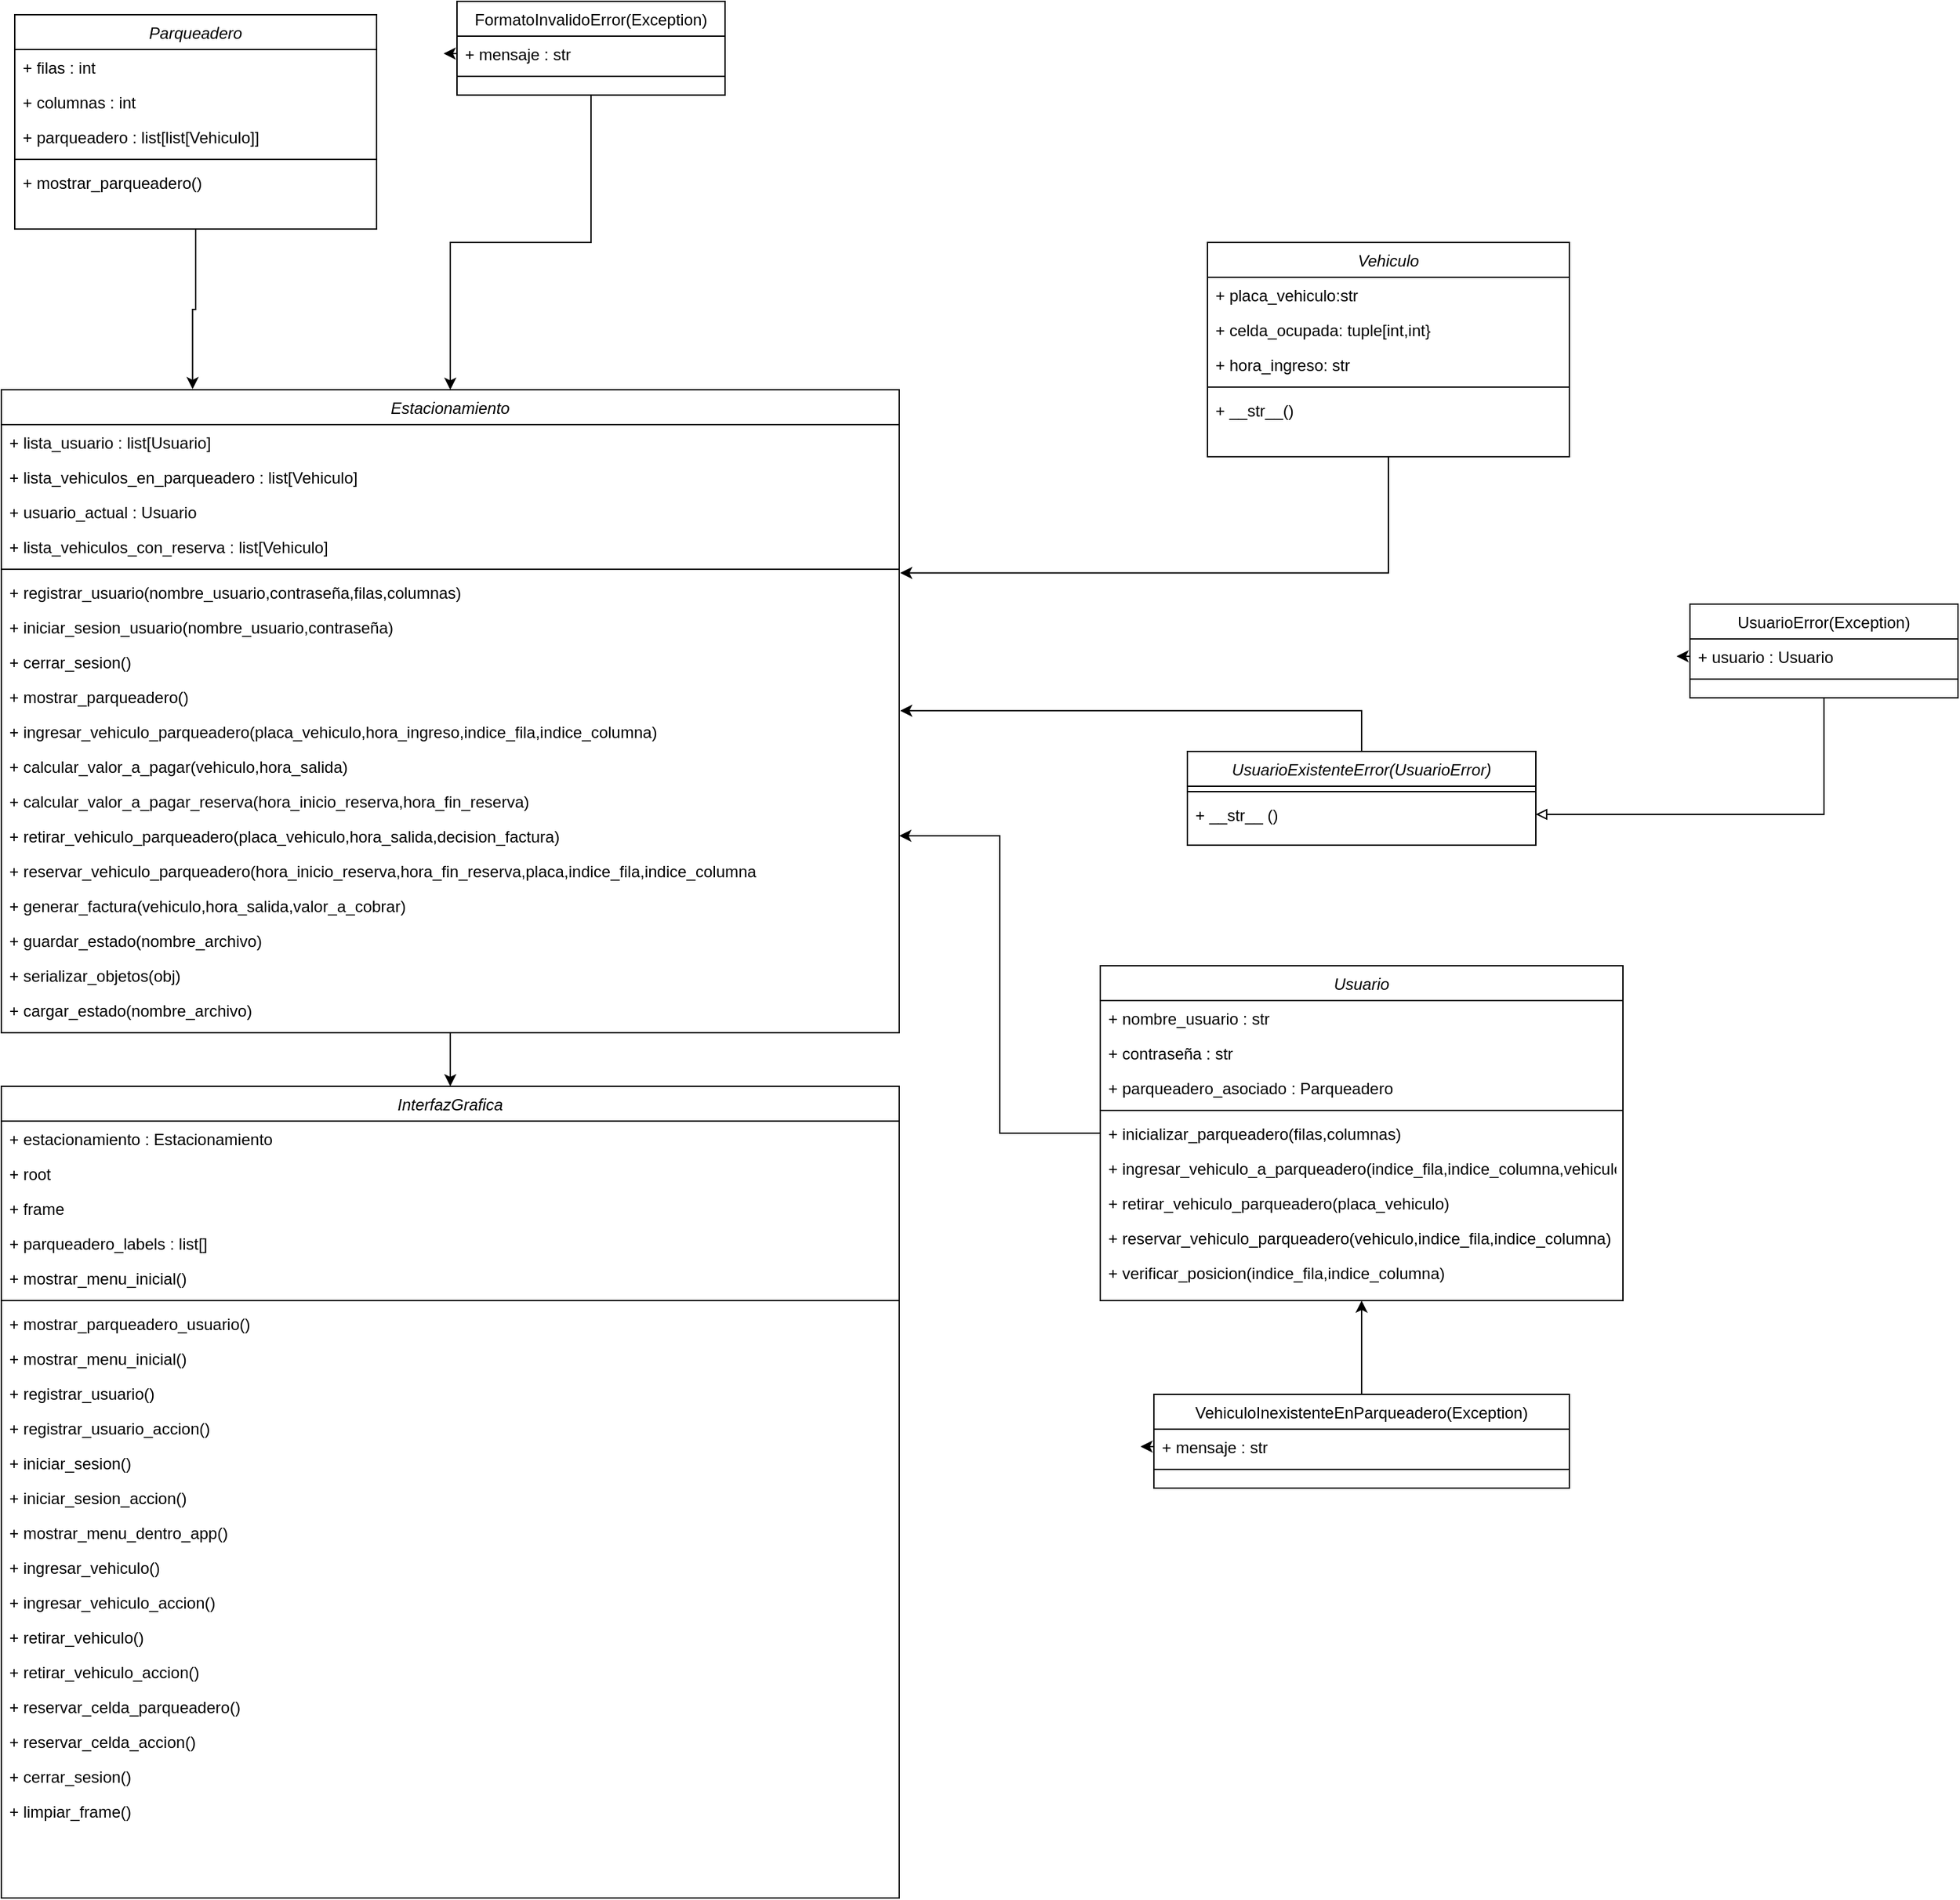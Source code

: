 <mxfile version="21.8.2" type="device">
  <diagram id="C5RBs43oDa-KdzZeNtuy" name="Page-1">
    <mxGraphModel dx="1366" dy="1942" grid="1" gridSize="10" guides="1" tooltips="1" connect="1" arrows="1" fold="1" page="1" pageScale="1" pageWidth="827" pageHeight="1169" math="0" shadow="0">
      <root>
        <mxCell id="WIyWlLk6GJQsqaUBKTNV-0" />
        <mxCell id="WIyWlLk6GJQsqaUBKTNV-1" parent="WIyWlLk6GJQsqaUBKTNV-0" />
        <mxCell id="wKArxqeJ5DqCfV5X6drG-113" style="edgeStyle=orthogonalEdgeStyle;rounded=0;orthogonalLoop=1;jettySize=auto;html=1;entryX=0.5;entryY=0;entryDx=0;entryDy=0;" edge="1" parent="WIyWlLk6GJQsqaUBKTNV-1" source="zkfFHV4jXpPFQw0GAbJ--0" target="wKArxqeJ5DqCfV5X6drG-90">
          <mxGeometry relative="1" as="geometry" />
        </mxCell>
        <mxCell id="zkfFHV4jXpPFQw0GAbJ--0" value="Estacionamiento" style="swimlane;fontStyle=2;align=center;verticalAlign=top;childLayout=stackLayout;horizontal=1;startSize=26;horizontalStack=0;resizeParent=1;resizeLast=0;collapsible=1;marginBottom=0;rounded=0;shadow=0;strokeWidth=1;" parent="WIyWlLk6GJQsqaUBKTNV-1" vertex="1">
          <mxGeometry x="30" y="-80" width="670" height="480" as="geometry">
            <mxRectangle x="230" y="140" width="160" height="26" as="alternateBounds" />
          </mxGeometry>
        </mxCell>
        <mxCell id="zkfFHV4jXpPFQw0GAbJ--1" value="+ lista_usuario : list[Usuario]" style="text;align=left;verticalAlign=top;spacingLeft=4;spacingRight=4;overflow=hidden;rotatable=0;points=[[0,0.5],[1,0.5]];portConstraint=eastwest;" parent="zkfFHV4jXpPFQw0GAbJ--0" vertex="1">
          <mxGeometry y="26" width="670" height="26" as="geometry" />
        </mxCell>
        <mxCell id="zkfFHV4jXpPFQw0GAbJ--2" value="+ lista_vehiculos_en_parqueadero : list[Vehiculo]" style="text;align=left;verticalAlign=top;spacingLeft=4;spacingRight=4;overflow=hidden;rotatable=0;points=[[0,0.5],[1,0.5]];portConstraint=eastwest;rounded=0;shadow=0;html=0;" parent="zkfFHV4jXpPFQw0GAbJ--0" vertex="1">
          <mxGeometry y="52" width="670" height="26" as="geometry" />
        </mxCell>
        <mxCell id="zkfFHV4jXpPFQw0GAbJ--3" value="+ usuario_actual : Usuario" style="text;align=left;verticalAlign=top;spacingLeft=4;spacingRight=4;overflow=hidden;rotatable=0;points=[[0,0.5],[1,0.5]];portConstraint=eastwest;rounded=0;shadow=0;html=0;" parent="zkfFHV4jXpPFQw0GAbJ--0" vertex="1">
          <mxGeometry y="78" width="670" height="26" as="geometry" />
        </mxCell>
        <mxCell id="wKArxqeJ5DqCfV5X6drG-0" value="+ lista_vehiculos_con_reserva : list[Vehiculo]" style="text;align=left;verticalAlign=top;spacingLeft=4;spacingRight=4;overflow=hidden;rotatable=0;points=[[0,0.5],[1,0.5]];portConstraint=eastwest;rounded=0;shadow=0;html=0;" vertex="1" parent="zkfFHV4jXpPFQw0GAbJ--0">
          <mxGeometry y="104" width="670" height="26" as="geometry" />
        </mxCell>
        <mxCell id="zkfFHV4jXpPFQw0GAbJ--4" value="" style="line;html=1;strokeWidth=1;align=left;verticalAlign=middle;spacingTop=-1;spacingLeft=3;spacingRight=3;rotatable=0;labelPosition=right;points=[];portConstraint=eastwest;" parent="zkfFHV4jXpPFQw0GAbJ--0" vertex="1">
          <mxGeometry y="130" width="670" height="8" as="geometry" />
        </mxCell>
        <mxCell id="zkfFHV4jXpPFQw0GAbJ--5" value="+ registrar_usuario(nombre_usuario,contraseña,filas,columnas)" style="text;align=left;verticalAlign=top;spacingLeft=4;spacingRight=4;overflow=hidden;rotatable=0;points=[[0,0.5],[1,0.5]];portConstraint=eastwest;" parent="zkfFHV4jXpPFQw0GAbJ--0" vertex="1">
          <mxGeometry y="138" width="670" height="26" as="geometry" />
        </mxCell>
        <mxCell id="wKArxqeJ5DqCfV5X6drG-2" value="+ iniciar_sesion_usuario(nombre_usuario,contraseña)&#xa;" style="text;align=left;verticalAlign=top;spacingLeft=4;spacingRight=4;overflow=hidden;rotatable=0;points=[[0,0.5],[1,0.5]];portConstraint=eastwest;" vertex="1" parent="zkfFHV4jXpPFQw0GAbJ--0">
          <mxGeometry y="164" width="670" height="26" as="geometry" />
        </mxCell>
        <mxCell id="wKArxqeJ5DqCfV5X6drG-3" value="+ cerrar_sesion()" style="text;align=left;verticalAlign=top;spacingLeft=4;spacingRight=4;overflow=hidden;rotatable=0;points=[[0,0.5],[1,0.5]];portConstraint=eastwest;" vertex="1" parent="zkfFHV4jXpPFQw0GAbJ--0">
          <mxGeometry y="190" width="670" height="26" as="geometry" />
        </mxCell>
        <mxCell id="wKArxqeJ5DqCfV5X6drG-4" value="+ mostrar_parqueadero()" style="text;align=left;verticalAlign=top;spacingLeft=4;spacingRight=4;overflow=hidden;rotatable=0;points=[[0,0.5],[1,0.5]];portConstraint=eastwest;" vertex="1" parent="zkfFHV4jXpPFQw0GAbJ--0">
          <mxGeometry y="216" width="670" height="26" as="geometry" />
        </mxCell>
        <mxCell id="wKArxqeJ5DqCfV5X6drG-15" value="+ ingresar_vehiculo_parqueadero(placa_vehiculo,hora_ingreso,indice_fila,indice_columna)" style="text;align=left;verticalAlign=top;spacingLeft=4;spacingRight=4;overflow=hidden;rotatable=0;points=[[0,0.5],[1,0.5]];portConstraint=eastwest;" vertex="1" parent="zkfFHV4jXpPFQw0GAbJ--0">
          <mxGeometry y="242" width="670" height="26" as="geometry" />
        </mxCell>
        <mxCell id="wKArxqeJ5DqCfV5X6drG-16" value="+ calcular_valor_a_pagar(vehiculo,hora_salida)" style="text;align=left;verticalAlign=top;spacingLeft=4;spacingRight=4;overflow=hidden;rotatable=0;points=[[0,0.5],[1,0.5]];portConstraint=eastwest;" vertex="1" parent="zkfFHV4jXpPFQw0GAbJ--0">
          <mxGeometry y="268" width="670" height="26" as="geometry" />
        </mxCell>
        <mxCell id="wKArxqeJ5DqCfV5X6drG-17" value="+ calcular_valor_a_pagar_reserva(hora_inicio_reserva,hora_fin_reserva)" style="text;align=left;verticalAlign=top;spacingLeft=4;spacingRight=4;overflow=hidden;rotatable=0;points=[[0,0.5],[1,0.5]];portConstraint=eastwest;" vertex="1" parent="zkfFHV4jXpPFQw0GAbJ--0">
          <mxGeometry y="294" width="670" height="26" as="geometry" />
        </mxCell>
        <mxCell id="wKArxqeJ5DqCfV5X6drG-18" value="+ retirar_vehiculo_parqueadero(placa_vehiculo,hora_salida,decision_factura)" style="text;align=left;verticalAlign=top;spacingLeft=4;spacingRight=4;overflow=hidden;rotatable=0;points=[[0,0.5],[1,0.5]];portConstraint=eastwest;" vertex="1" parent="zkfFHV4jXpPFQw0GAbJ--0">
          <mxGeometry y="320" width="670" height="26" as="geometry" />
        </mxCell>
        <mxCell id="wKArxqeJ5DqCfV5X6drG-19" value="+ reservar_vehiculo_parqueadero(hora_inicio_reserva,hora_fin_reserva,placa,indice_fila,indice_columna" style="text;align=left;verticalAlign=top;spacingLeft=4;spacingRight=4;overflow=hidden;rotatable=0;points=[[0,0.5],[1,0.5]];portConstraint=eastwest;" vertex="1" parent="zkfFHV4jXpPFQw0GAbJ--0">
          <mxGeometry y="346" width="670" height="26" as="geometry" />
        </mxCell>
        <mxCell id="wKArxqeJ5DqCfV5X6drG-21" value="+ generar_factura(vehiculo,hora_salida,valor_a_cobrar)" style="text;align=left;verticalAlign=top;spacingLeft=4;spacingRight=4;overflow=hidden;rotatable=0;points=[[0,0.5],[1,0.5]];portConstraint=eastwest;" vertex="1" parent="zkfFHV4jXpPFQw0GAbJ--0">
          <mxGeometry y="372" width="670" height="26" as="geometry" />
        </mxCell>
        <mxCell id="wKArxqeJ5DqCfV5X6drG-22" value="+ guardar_estado(nombre_archivo)" style="text;align=left;verticalAlign=top;spacingLeft=4;spacingRight=4;overflow=hidden;rotatable=0;points=[[0,0.5],[1,0.5]];portConstraint=eastwest;" vertex="1" parent="zkfFHV4jXpPFQw0GAbJ--0">
          <mxGeometry y="398" width="670" height="26" as="geometry" />
        </mxCell>
        <mxCell id="wKArxqeJ5DqCfV5X6drG-24" value="+ serializar_objetos(obj)" style="text;align=left;verticalAlign=top;spacingLeft=4;spacingRight=4;overflow=hidden;rotatable=0;points=[[0,0.5],[1,0.5]];portConstraint=eastwest;" vertex="1" parent="zkfFHV4jXpPFQw0GAbJ--0">
          <mxGeometry y="424" width="670" height="26" as="geometry" />
        </mxCell>
        <mxCell id="wKArxqeJ5DqCfV5X6drG-25" value="+ cargar_estado(nombre_archivo)" style="text;align=left;verticalAlign=top;spacingLeft=4;spacingRight=4;overflow=hidden;rotatable=0;points=[[0,0.5],[1,0.5]];portConstraint=eastwest;" vertex="1" parent="zkfFHV4jXpPFQw0GAbJ--0">
          <mxGeometry y="450" width="670" height="26" as="geometry" />
        </mxCell>
        <mxCell id="wKArxqeJ5DqCfV5X6drG-114" style="edgeStyle=orthogonalEdgeStyle;rounded=0;orthogonalLoop=1;jettySize=auto;html=1;entryX=0.5;entryY=0;entryDx=0;entryDy=0;" edge="1" parent="WIyWlLk6GJQsqaUBKTNV-1" source="zkfFHV4jXpPFQw0GAbJ--13" target="zkfFHV4jXpPFQw0GAbJ--0">
          <mxGeometry relative="1" as="geometry" />
        </mxCell>
        <mxCell id="zkfFHV4jXpPFQw0GAbJ--13" value="FormatoInvalidoError(Exception)" style="swimlane;fontStyle=0;align=center;verticalAlign=top;childLayout=stackLayout;horizontal=1;startSize=26;horizontalStack=0;resizeParent=1;resizeLast=0;collapsible=1;marginBottom=0;rounded=0;shadow=0;strokeWidth=1;" parent="WIyWlLk6GJQsqaUBKTNV-1" vertex="1">
          <mxGeometry x="370" y="-370" width="200" height="70" as="geometry">
            <mxRectangle x="340" y="380" width="170" height="26" as="alternateBounds" />
          </mxGeometry>
        </mxCell>
        <mxCell id="wKArxqeJ5DqCfV5X6drG-27" style="edgeStyle=orthogonalEdgeStyle;rounded=0;orthogonalLoop=1;jettySize=auto;html=1;exitX=0;exitY=0.5;exitDx=0;exitDy=0;" edge="1" parent="zkfFHV4jXpPFQw0GAbJ--13" source="zkfFHV4jXpPFQw0GAbJ--14">
          <mxGeometry relative="1" as="geometry">
            <mxPoint x="-10" y="39" as="targetPoint" />
          </mxGeometry>
        </mxCell>
        <mxCell id="zkfFHV4jXpPFQw0GAbJ--14" value="+ mensaje : str" style="text;align=left;verticalAlign=top;spacingLeft=4;spacingRight=4;overflow=hidden;rotatable=0;points=[[0,0.5],[1,0.5]];portConstraint=eastwest;" parent="zkfFHV4jXpPFQw0GAbJ--13" vertex="1">
          <mxGeometry y="26" width="200" height="26" as="geometry" />
        </mxCell>
        <mxCell id="zkfFHV4jXpPFQw0GAbJ--15" value="" style="line;html=1;strokeWidth=1;align=left;verticalAlign=middle;spacingTop=-1;spacingLeft=3;spacingRight=3;rotatable=0;labelPosition=right;points=[];portConstraint=eastwest;" parent="zkfFHV4jXpPFQw0GAbJ--13" vertex="1">
          <mxGeometry y="52" width="200" height="8" as="geometry" />
        </mxCell>
        <mxCell id="wKArxqeJ5DqCfV5X6drG-28" value="Parqueadero" style="swimlane;fontStyle=2;align=center;verticalAlign=top;childLayout=stackLayout;horizontal=1;startSize=26;horizontalStack=0;resizeParent=1;resizeLast=0;collapsible=1;marginBottom=0;rounded=0;shadow=0;strokeWidth=1;" vertex="1" parent="WIyWlLk6GJQsqaUBKTNV-1">
          <mxGeometry x="40" y="-360" width="270" height="160" as="geometry">
            <mxRectangle x="230" y="140" width="160" height="26" as="alternateBounds" />
          </mxGeometry>
        </mxCell>
        <mxCell id="wKArxqeJ5DqCfV5X6drG-29" value="+ filas : int" style="text;align=left;verticalAlign=top;spacingLeft=4;spacingRight=4;overflow=hidden;rotatable=0;points=[[0,0.5],[1,0.5]];portConstraint=eastwest;" vertex="1" parent="wKArxqeJ5DqCfV5X6drG-28">
          <mxGeometry y="26" width="270" height="26" as="geometry" />
        </mxCell>
        <mxCell id="wKArxqeJ5DqCfV5X6drG-30" value="+ columnas : int" style="text;align=left;verticalAlign=top;spacingLeft=4;spacingRight=4;overflow=hidden;rotatable=0;points=[[0,0.5],[1,0.5]];portConstraint=eastwest;rounded=0;shadow=0;html=0;" vertex="1" parent="wKArxqeJ5DqCfV5X6drG-28">
          <mxGeometry y="52" width="270" height="26" as="geometry" />
        </mxCell>
        <mxCell id="wKArxqeJ5DqCfV5X6drG-31" value="+ parqueadero : list[list[Vehiculo]]" style="text;align=left;verticalAlign=top;spacingLeft=4;spacingRight=4;overflow=hidden;rotatable=0;points=[[0,0.5],[1,0.5]];portConstraint=eastwest;rounded=0;shadow=0;html=0;" vertex="1" parent="wKArxqeJ5DqCfV5X6drG-28">
          <mxGeometry y="78" width="270" height="26" as="geometry" />
        </mxCell>
        <mxCell id="wKArxqeJ5DqCfV5X6drG-33" value="" style="line;html=1;strokeWidth=1;align=left;verticalAlign=middle;spacingTop=-1;spacingLeft=3;spacingRight=3;rotatable=0;labelPosition=right;points=[];portConstraint=eastwest;" vertex="1" parent="wKArxqeJ5DqCfV5X6drG-28">
          <mxGeometry y="104" width="270" height="8" as="geometry" />
        </mxCell>
        <mxCell id="wKArxqeJ5DqCfV5X6drG-34" value="+ mostrar_parqueadero()" style="text;align=left;verticalAlign=top;spacingLeft=4;spacingRight=4;overflow=hidden;rotatable=0;points=[[0,0.5],[1,0.5]];portConstraint=eastwest;" vertex="1" parent="wKArxqeJ5DqCfV5X6drG-28">
          <mxGeometry y="112" width="270" height="26" as="geometry" />
        </mxCell>
        <mxCell id="wKArxqeJ5DqCfV5X6drG-122" style="edgeStyle=orthogonalEdgeStyle;rounded=0;orthogonalLoop=1;jettySize=auto;html=1;entryX=1;entryY=0.5;entryDx=0;entryDy=0;endArrow=block;endFill=0;" edge="1" parent="WIyWlLk6GJQsqaUBKTNV-1" source="wKArxqeJ5DqCfV5X6drG-47" target="wKArxqeJ5DqCfV5X6drG-60">
          <mxGeometry relative="1" as="geometry" />
        </mxCell>
        <mxCell id="wKArxqeJ5DqCfV5X6drG-47" value="UsuarioError(Exception)" style="swimlane;fontStyle=0;align=center;verticalAlign=top;childLayout=stackLayout;horizontal=1;startSize=26;horizontalStack=0;resizeParent=1;resizeLast=0;collapsible=1;marginBottom=0;rounded=0;shadow=0;strokeWidth=1;" vertex="1" parent="WIyWlLk6GJQsqaUBKTNV-1">
          <mxGeometry x="1290" y="80" width="200" height="70" as="geometry">
            <mxRectangle x="340" y="380" width="170" height="26" as="alternateBounds" />
          </mxGeometry>
        </mxCell>
        <mxCell id="wKArxqeJ5DqCfV5X6drG-48" style="edgeStyle=orthogonalEdgeStyle;rounded=0;orthogonalLoop=1;jettySize=auto;html=1;exitX=0;exitY=0.5;exitDx=0;exitDy=0;" edge="1" parent="wKArxqeJ5DqCfV5X6drG-47" source="wKArxqeJ5DqCfV5X6drG-49">
          <mxGeometry relative="1" as="geometry">
            <mxPoint x="-10" y="39" as="targetPoint" />
          </mxGeometry>
        </mxCell>
        <mxCell id="wKArxqeJ5DqCfV5X6drG-49" value="+ usuario : Usuario" style="text;align=left;verticalAlign=top;spacingLeft=4;spacingRight=4;overflow=hidden;rotatable=0;points=[[0,0.5],[1,0.5]];portConstraint=eastwest;" vertex="1" parent="wKArxqeJ5DqCfV5X6drG-47">
          <mxGeometry y="26" width="200" height="26" as="geometry" />
        </mxCell>
        <mxCell id="wKArxqeJ5DqCfV5X6drG-50" value="" style="line;html=1;strokeWidth=1;align=left;verticalAlign=middle;spacingTop=-1;spacingLeft=3;spacingRight=3;rotatable=0;labelPosition=right;points=[];portConstraint=eastwest;" vertex="1" parent="wKArxqeJ5DqCfV5X6drG-47">
          <mxGeometry y="52" width="200" height="8" as="geometry" />
        </mxCell>
        <mxCell id="wKArxqeJ5DqCfV5X6drG-55" value="UsuarioExistenteError(UsuarioError)" style="swimlane;fontStyle=2;align=center;verticalAlign=top;childLayout=stackLayout;horizontal=1;startSize=26;horizontalStack=0;resizeParent=1;resizeLast=0;collapsible=1;marginBottom=0;rounded=0;shadow=0;strokeWidth=1;" vertex="1" parent="WIyWlLk6GJQsqaUBKTNV-1">
          <mxGeometry x="915" y="190" width="260" height="70" as="geometry">
            <mxRectangle x="230" y="140" width="160" height="26" as="alternateBounds" />
          </mxGeometry>
        </mxCell>
        <mxCell id="wKArxqeJ5DqCfV5X6drG-59" value="" style="line;html=1;strokeWidth=1;align=left;verticalAlign=middle;spacingTop=-1;spacingLeft=3;spacingRight=3;rotatable=0;labelPosition=right;points=[];portConstraint=eastwest;" vertex="1" parent="wKArxqeJ5DqCfV5X6drG-55">
          <mxGeometry y="26" width="260" height="8" as="geometry" />
        </mxCell>
        <mxCell id="wKArxqeJ5DqCfV5X6drG-60" value="+ __str__ ()" style="text;align=left;verticalAlign=top;spacingLeft=4;spacingRight=4;overflow=hidden;rotatable=0;points=[[0,0.5],[1,0.5]];portConstraint=eastwest;" vertex="1" parent="wKArxqeJ5DqCfV5X6drG-55">
          <mxGeometry y="34" width="260" height="26" as="geometry" />
        </mxCell>
        <mxCell id="wKArxqeJ5DqCfV5X6drG-61" value="Usuario" style="swimlane;fontStyle=2;align=center;verticalAlign=top;childLayout=stackLayout;horizontal=1;startSize=26;horizontalStack=0;resizeParent=1;resizeLast=0;collapsible=1;marginBottom=0;rounded=0;shadow=0;strokeWidth=1;" vertex="1" parent="WIyWlLk6GJQsqaUBKTNV-1">
          <mxGeometry x="850" y="350" width="390" height="250" as="geometry">
            <mxRectangle x="230" y="140" width="160" height="26" as="alternateBounds" />
          </mxGeometry>
        </mxCell>
        <mxCell id="wKArxqeJ5DqCfV5X6drG-62" value="+ nombre_usuario : str" style="text;align=left;verticalAlign=top;spacingLeft=4;spacingRight=4;overflow=hidden;rotatable=0;points=[[0,0.5],[1,0.5]];portConstraint=eastwest;" vertex="1" parent="wKArxqeJ5DqCfV5X6drG-61">
          <mxGeometry y="26" width="390" height="26" as="geometry" />
        </mxCell>
        <mxCell id="wKArxqeJ5DqCfV5X6drG-63" value="+ contraseña : str" style="text;align=left;verticalAlign=top;spacingLeft=4;spacingRight=4;overflow=hidden;rotatable=0;points=[[0,0.5],[1,0.5]];portConstraint=eastwest;rounded=0;shadow=0;html=0;" vertex="1" parent="wKArxqeJ5DqCfV5X6drG-61">
          <mxGeometry y="52" width="390" height="26" as="geometry" />
        </mxCell>
        <mxCell id="wKArxqeJ5DqCfV5X6drG-64" value="+ parqueadero_asociado : Parqueadero" style="text;align=left;verticalAlign=top;spacingLeft=4;spacingRight=4;overflow=hidden;rotatable=0;points=[[0,0.5],[1,0.5]];portConstraint=eastwest;rounded=0;shadow=0;html=0;" vertex="1" parent="wKArxqeJ5DqCfV5X6drG-61">
          <mxGeometry y="78" width="390" height="26" as="geometry" />
        </mxCell>
        <mxCell id="wKArxqeJ5DqCfV5X6drG-66" value="" style="line;html=1;strokeWidth=1;align=left;verticalAlign=middle;spacingTop=-1;spacingLeft=3;spacingRight=3;rotatable=0;labelPosition=right;points=[];portConstraint=eastwest;" vertex="1" parent="wKArxqeJ5DqCfV5X6drG-61">
          <mxGeometry y="104" width="390" height="8" as="geometry" />
        </mxCell>
        <mxCell id="wKArxqeJ5DqCfV5X6drG-67" value="+ inicializar_parqueadero(filas,columnas)" style="text;align=left;verticalAlign=top;spacingLeft=4;spacingRight=4;overflow=hidden;rotatable=0;points=[[0,0.5],[1,0.5]];portConstraint=eastwest;" vertex="1" parent="wKArxqeJ5DqCfV5X6drG-61">
          <mxGeometry y="112" width="390" height="26" as="geometry" />
        </mxCell>
        <mxCell id="wKArxqeJ5DqCfV5X6drG-68" value="+ ingresar_vehiculo_a_parqueadero(indice_fila,indice_columna,vehiculo)" style="text;align=left;verticalAlign=top;spacingLeft=4;spacingRight=4;overflow=hidden;rotatable=0;points=[[0,0.5],[1,0.5]];portConstraint=eastwest;" vertex="1" parent="wKArxqeJ5DqCfV5X6drG-61">
          <mxGeometry y="138" width="390" height="26" as="geometry" />
        </mxCell>
        <mxCell id="wKArxqeJ5DqCfV5X6drG-69" value="+ retirar_vehiculo_parqueadero(placa_vehiculo)" style="text;align=left;verticalAlign=top;spacingLeft=4;spacingRight=4;overflow=hidden;rotatable=0;points=[[0,0.5],[1,0.5]];portConstraint=eastwest;" vertex="1" parent="wKArxqeJ5DqCfV5X6drG-61">
          <mxGeometry y="164" width="390" height="26" as="geometry" />
        </mxCell>
        <mxCell id="wKArxqeJ5DqCfV5X6drG-70" value="+ reservar_vehiculo_parqueadero(vehiculo,indice_fila,indice_columna)" style="text;align=left;verticalAlign=top;spacingLeft=4;spacingRight=4;overflow=hidden;rotatable=0;points=[[0,0.5],[1,0.5]];portConstraint=eastwest;" vertex="1" parent="wKArxqeJ5DqCfV5X6drG-61">
          <mxGeometry y="190" width="390" height="26" as="geometry" />
        </mxCell>
        <mxCell id="wKArxqeJ5DqCfV5X6drG-71" value="+ verificar_posicion(indice_fila,indice_columna)" style="text;align=left;verticalAlign=top;spacingLeft=4;spacingRight=4;overflow=hidden;rotatable=0;points=[[0,0.5],[1,0.5]];portConstraint=eastwest;" vertex="1" parent="wKArxqeJ5DqCfV5X6drG-61">
          <mxGeometry y="216" width="390" height="26" as="geometry" />
        </mxCell>
        <mxCell id="wKArxqeJ5DqCfV5X6drG-84" value="Vehiculo" style="swimlane;fontStyle=2;align=center;verticalAlign=top;childLayout=stackLayout;horizontal=1;startSize=26;horizontalStack=0;resizeParent=1;resizeLast=0;collapsible=1;marginBottom=0;rounded=0;shadow=0;strokeWidth=1;" vertex="1" parent="WIyWlLk6GJQsqaUBKTNV-1">
          <mxGeometry x="930" y="-190" width="270" height="160" as="geometry">
            <mxRectangle x="230" y="140" width="160" height="26" as="alternateBounds" />
          </mxGeometry>
        </mxCell>
        <mxCell id="wKArxqeJ5DqCfV5X6drG-85" value="+ placa_vehiculo:str" style="text;align=left;verticalAlign=top;spacingLeft=4;spacingRight=4;overflow=hidden;rotatable=0;points=[[0,0.5],[1,0.5]];portConstraint=eastwest;" vertex="1" parent="wKArxqeJ5DqCfV5X6drG-84">
          <mxGeometry y="26" width="270" height="26" as="geometry" />
        </mxCell>
        <mxCell id="wKArxqeJ5DqCfV5X6drG-86" value="+ celda_ocupada: tuple[int,int}" style="text;align=left;verticalAlign=top;spacingLeft=4;spacingRight=4;overflow=hidden;rotatable=0;points=[[0,0.5],[1,0.5]];portConstraint=eastwest;rounded=0;shadow=0;html=0;" vertex="1" parent="wKArxqeJ5DqCfV5X6drG-84">
          <mxGeometry y="52" width="270" height="26" as="geometry" />
        </mxCell>
        <mxCell id="wKArxqeJ5DqCfV5X6drG-87" value="+ hora_ingreso: str" style="text;align=left;verticalAlign=top;spacingLeft=4;spacingRight=4;overflow=hidden;rotatable=0;points=[[0,0.5],[1,0.5]];portConstraint=eastwest;rounded=0;shadow=0;html=0;" vertex="1" parent="wKArxqeJ5DqCfV5X6drG-84">
          <mxGeometry y="78" width="270" height="26" as="geometry" />
        </mxCell>
        <mxCell id="wKArxqeJ5DqCfV5X6drG-88" value="" style="line;html=1;strokeWidth=1;align=left;verticalAlign=middle;spacingTop=-1;spacingLeft=3;spacingRight=3;rotatable=0;labelPosition=right;points=[];portConstraint=eastwest;" vertex="1" parent="wKArxqeJ5DqCfV5X6drG-84">
          <mxGeometry y="104" width="270" height="8" as="geometry" />
        </mxCell>
        <mxCell id="wKArxqeJ5DqCfV5X6drG-89" value="+ __str__()" style="text;align=left;verticalAlign=top;spacingLeft=4;spacingRight=4;overflow=hidden;rotatable=0;points=[[0,0.5],[1,0.5]];portConstraint=eastwest;" vertex="1" parent="wKArxqeJ5DqCfV5X6drG-84">
          <mxGeometry y="112" width="270" height="26" as="geometry" />
        </mxCell>
        <mxCell id="wKArxqeJ5DqCfV5X6drG-90" value="InterfazGrafica" style="swimlane;fontStyle=2;align=center;verticalAlign=top;childLayout=stackLayout;horizontal=1;startSize=26;horizontalStack=0;resizeParent=1;resizeLast=0;collapsible=1;marginBottom=0;rounded=0;shadow=0;strokeWidth=1;" vertex="1" parent="WIyWlLk6GJQsqaUBKTNV-1">
          <mxGeometry x="30" y="440" width="670" height="606" as="geometry">
            <mxRectangle x="230" y="140" width="160" height="26" as="alternateBounds" />
          </mxGeometry>
        </mxCell>
        <mxCell id="wKArxqeJ5DqCfV5X6drG-91" value="+ estacionamiento : Estacionamiento" style="text;align=left;verticalAlign=top;spacingLeft=4;spacingRight=4;overflow=hidden;rotatable=0;points=[[0,0.5],[1,0.5]];portConstraint=eastwest;" vertex="1" parent="wKArxqeJ5DqCfV5X6drG-90">
          <mxGeometry y="26" width="670" height="26" as="geometry" />
        </mxCell>
        <mxCell id="wKArxqeJ5DqCfV5X6drG-92" value="+ root" style="text;align=left;verticalAlign=top;spacingLeft=4;spacingRight=4;overflow=hidden;rotatable=0;points=[[0,0.5],[1,0.5]];portConstraint=eastwest;rounded=0;shadow=0;html=0;" vertex="1" parent="wKArxqeJ5DqCfV5X6drG-90">
          <mxGeometry y="52" width="670" height="26" as="geometry" />
        </mxCell>
        <mxCell id="wKArxqeJ5DqCfV5X6drG-93" value="+ frame" style="text;align=left;verticalAlign=top;spacingLeft=4;spacingRight=4;overflow=hidden;rotatable=0;points=[[0,0.5],[1,0.5]];portConstraint=eastwest;rounded=0;shadow=0;html=0;" vertex="1" parent="wKArxqeJ5DqCfV5X6drG-90">
          <mxGeometry y="78" width="670" height="26" as="geometry" />
        </mxCell>
        <mxCell id="wKArxqeJ5DqCfV5X6drG-94" value="+ parqueadero_labels : list[]" style="text;align=left;verticalAlign=top;spacingLeft=4;spacingRight=4;overflow=hidden;rotatable=0;points=[[0,0.5],[1,0.5]];portConstraint=eastwest;rounded=0;shadow=0;html=0;" vertex="1" parent="wKArxqeJ5DqCfV5X6drG-90">
          <mxGeometry y="104" width="670" height="26" as="geometry" />
        </mxCell>
        <mxCell id="wKArxqeJ5DqCfV5X6drG-109" value="+ mostrar_menu_inicial()" style="text;align=left;verticalAlign=top;spacingLeft=4;spacingRight=4;overflow=hidden;rotatable=0;points=[[0,0.5],[1,0.5]];portConstraint=eastwest;rounded=0;shadow=0;html=0;" vertex="1" parent="wKArxqeJ5DqCfV5X6drG-90">
          <mxGeometry y="130" width="670" height="26" as="geometry" />
        </mxCell>
        <mxCell id="wKArxqeJ5DqCfV5X6drG-95" value="" style="line;html=1;strokeWidth=1;align=left;verticalAlign=middle;spacingTop=-1;spacingLeft=3;spacingRight=3;rotatable=0;labelPosition=right;points=[];portConstraint=eastwest;" vertex="1" parent="wKArxqeJ5DqCfV5X6drG-90">
          <mxGeometry y="156" width="670" height="8" as="geometry" />
        </mxCell>
        <mxCell id="wKArxqeJ5DqCfV5X6drG-96" value="+ mostrar_parqueadero_usuario()" style="text;align=left;verticalAlign=top;spacingLeft=4;spacingRight=4;overflow=hidden;rotatable=0;points=[[0,0.5],[1,0.5]];portConstraint=eastwest;" vertex="1" parent="wKArxqeJ5DqCfV5X6drG-90">
          <mxGeometry y="164" width="670" height="26" as="geometry" />
        </mxCell>
        <mxCell id="wKArxqeJ5DqCfV5X6drG-97" value="+ mostrar_menu_inicial()" style="text;align=left;verticalAlign=top;spacingLeft=4;spacingRight=4;overflow=hidden;rotatable=0;points=[[0,0.5],[1,0.5]];portConstraint=eastwest;" vertex="1" parent="wKArxqeJ5DqCfV5X6drG-90">
          <mxGeometry y="190" width="670" height="26" as="geometry" />
        </mxCell>
        <mxCell id="wKArxqeJ5DqCfV5X6drG-98" value="+ registrar_usuario()" style="text;align=left;verticalAlign=top;spacingLeft=4;spacingRight=4;overflow=hidden;rotatable=0;points=[[0,0.5],[1,0.5]];portConstraint=eastwest;" vertex="1" parent="wKArxqeJ5DqCfV5X6drG-90">
          <mxGeometry y="216" width="670" height="26" as="geometry" />
        </mxCell>
        <mxCell id="wKArxqeJ5DqCfV5X6drG-99" value="+ registrar_usuario_accion()" style="text;align=left;verticalAlign=top;spacingLeft=4;spacingRight=4;overflow=hidden;rotatable=0;points=[[0,0.5],[1,0.5]];portConstraint=eastwest;" vertex="1" parent="wKArxqeJ5DqCfV5X6drG-90">
          <mxGeometry y="242" width="670" height="26" as="geometry" />
        </mxCell>
        <mxCell id="wKArxqeJ5DqCfV5X6drG-100" value="+ iniciar_sesion()" style="text;align=left;verticalAlign=top;spacingLeft=4;spacingRight=4;overflow=hidden;rotatable=0;points=[[0,0.5],[1,0.5]];portConstraint=eastwest;" vertex="1" parent="wKArxqeJ5DqCfV5X6drG-90">
          <mxGeometry y="268" width="670" height="26" as="geometry" />
        </mxCell>
        <mxCell id="wKArxqeJ5DqCfV5X6drG-101" value="+ iniciar_sesion_accion()" style="text;align=left;verticalAlign=top;spacingLeft=4;spacingRight=4;overflow=hidden;rotatable=0;points=[[0,0.5],[1,0.5]];portConstraint=eastwest;" vertex="1" parent="wKArxqeJ5DqCfV5X6drG-90">
          <mxGeometry y="294" width="670" height="26" as="geometry" />
        </mxCell>
        <mxCell id="wKArxqeJ5DqCfV5X6drG-102" value="+ mostrar_menu_dentro_app()" style="text;align=left;verticalAlign=top;spacingLeft=4;spacingRight=4;overflow=hidden;rotatable=0;points=[[0,0.5],[1,0.5]];portConstraint=eastwest;" vertex="1" parent="wKArxqeJ5DqCfV5X6drG-90">
          <mxGeometry y="320" width="670" height="26" as="geometry" />
        </mxCell>
        <mxCell id="wKArxqeJ5DqCfV5X6drG-103" value="+ ingresar_vehiculo()" style="text;align=left;verticalAlign=top;spacingLeft=4;spacingRight=4;overflow=hidden;rotatable=0;points=[[0,0.5],[1,0.5]];portConstraint=eastwest;" vertex="1" parent="wKArxqeJ5DqCfV5X6drG-90">
          <mxGeometry y="346" width="670" height="26" as="geometry" />
        </mxCell>
        <mxCell id="wKArxqeJ5DqCfV5X6drG-104" value="+ ingresar_vehiculo_accion()" style="text;align=left;verticalAlign=top;spacingLeft=4;spacingRight=4;overflow=hidden;rotatable=0;points=[[0,0.5],[1,0.5]];portConstraint=eastwest;" vertex="1" parent="wKArxqeJ5DqCfV5X6drG-90">
          <mxGeometry y="372" width="670" height="26" as="geometry" />
        </mxCell>
        <mxCell id="wKArxqeJ5DqCfV5X6drG-105" value="+ retirar_vehiculo()" style="text;align=left;verticalAlign=top;spacingLeft=4;spacingRight=4;overflow=hidden;rotatable=0;points=[[0,0.5],[1,0.5]];portConstraint=eastwest;" vertex="1" parent="wKArxqeJ5DqCfV5X6drG-90">
          <mxGeometry y="398" width="670" height="26" as="geometry" />
        </mxCell>
        <mxCell id="wKArxqeJ5DqCfV5X6drG-106" value="+ retirar_vehiculo_accion()" style="text;align=left;verticalAlign=top;spacingLeft=4;spacingRight=4;overflow=hidden;rotatable=0;points=[[0,0.5],[1,0.5]];portConstraint=eastwest;" vertex="1" parent="wKArxqeJ5DqCfV5X6drG-90">
          <mxGeometry y="424" width="670" height="26" as="geometry" />
        </mxCell>
        <mxCell id="wKArxqeJ5DqCfV5X6drG-107" value="+ reservar_celda_parqueadero()" style="text;align=left;verticalAlign=top;spacingLeft=4;spacingRight=4;overflow=hidden;rotatable=0;points=[[0,0.5],[1,0.5]];portConstraint=eastwest;" vertex="1" parent="wKArxqeJ5DqCfV5X6drG-90">
          <mxGeometry y="450" width="670" height="26" as="geometry" />
        </mxCell>
        <mxCell id="wKArxqeJ5DqCfV5X6drG-110" value="+ reservar_celda_accion()" style="text;align=left;verticalAlign=top;spacingLeft=4;spacingRight=4;overflow=hidden;rotatable=0;points=[[0,0.5],[1,0.5]];portConstraint=eastwest;" vertex="1" parent="wKArxqeJ5DqCfV5X6drG-90">
          <mxGeometry y="476" width="670" height="26" as="geometry" />
        </mxCell>
        <mxCell id="wKArxqeJ5DqCfV5X6drG-111" value="+ cerrar_sesion()" style="text;align=left;verticalAlign=top;spacingLeft=4;spacingRight=4;overflow=hidden;rotatable=0;points=[[0,0.5],[1,0.5]];portConstraint=eastwest;" vertex="1" parent="wKArxqeJ5DqCfV5X6drG-90">
          <mxGeometry y="502" width="670" height="26" as="geometry" />
        </mxCell>
        <mxCell id="wKArxqeJ5DqCfV5X6drG-112" value="+ limpiar_frame()" style="text;align=left;verticalAlign=top;spacingLeft=4;spacingRight=4;overflow=hidden;rotatable=0;points=[[0,0.5],[1,0.5]];portConstraint=eastwest;" vertex="1" parent="wKArxqeJ5DqCfV5X6drG-90">
          <mxGeometry y="528" width="670" height="26" as="geometry" />
        </mxCell>
        <mxCell id="wKArxqeJ5DqCfV5X6drG-115" style="edgeStyle=orthogonalEdgeStyle;rounded=0;orthogonalLoop=1;jettySize=auto;html=1;entryX=1;entryY=0.5;entryDx=0;entryDy=0;" edge="1" parent="WIyWlLk6GJQsqaUBKTNV-1" source="wKArxqeJ5DqCfV5X6drG-67" target="wKArxqeJ5DqCfV5X6drG-18">
          <mxGeometry relative="1" as="geometry" />
        </mxCell>
        <mxCell id="wKArxqeJ5DqCfV5X6drG-116" style="edgeStyle=orthogonalEdgeStyle;rounded=0;orthogonalLoop=1;jettySize=auto;html=1;entryX=0.213;entryY=-0.001;entryDx=0;entryDy=0;entryPerimeter=0;" edge="1" parent="WIyWlLk6GJQsqaUBKTNV-1" source="wKArxqeJ5DqCfV5X6drG-28" target="zkfFHV4jXpPFQw0GAbJ--0">
          <mxGeometry relative="1" as="geometry" />
        </mxCell>
        <mxCell id="wKArxqeJ5DqCfV5X6drG-117" style="edgeStyle=orthogonalEdgeStyle;rounded=0;orthogonalLoop=1;jettySize=auto;html=1;entryX=1.001;entryY=0.907;entryDx=0;entryDy=0;entryPerimeter=0;" edge="1" parent="WIyWlLk6GJQsqaUBKTNV-1" source="wKArxqeJ5DqCfV5X6drG-55" target="wKArxqeJ5DqCfV5X6drG-4">
          <mxGeometry relative="1" as="geometry" />
        </mxCell>
        <mxCell id="wKArxqeJ5DqCfV5X6drG-118" style="edgeStyle=orthogonalEdgeStyle;rounded=0;orthogonalLoop=1;jettySize=auto;html=1;entryX=1.001;entryY=-0.049;entryDx=0;entryDy=0;entryPerimeter=0;" edge="1" parent="WIyWlLk6GJQsqaUBKTNV-1" source="wKArxqeJ5DqCfV5X6drG-84" target="zkfFHV4jXpPFQw0GAbJ--5">
          <mxGeometry relative="1" as="geometry" />
        </mxCell>
        <mxCell id="wKArxqeJ5DqCfV5X6drG-127" style="edgeStyle=orthogonalEdgeStyle;rounded=0;orthogonalLoop=1;jettySize=auto;html=1;entryX=0.5;entryY=1;entryDx=0;entryDy=0;" edge="1" parent="WIyWlLk6GJQsqaUBKTNV-1" source="wKArxqeJ5DqCfV5X6drG-123" target="wKArxqeJ5DqCfV5X6drG-61">
          <mxGeometry relative="1" as="geometry" />
        </mxCell>
        <mxCell id="wKArxqeJ5DqCfV5X6drG-123" value="VehiculoInexistenteEnParqueadero(Exception)" style="swimlane;fontStyle=0;align=center;verticalAlign=top;childLayout=stackLayout;horizontal=1;startSize=26;horizontalStack=0;resizeParent=1;resizeLast=0;collapsible=1;marginBottom=0;rounded=0;shadow=0;strokeWidth=1;" vertex="1" parent="WIyWlLk6GJQsqaUBKTNV-1">
          <mxGeometry x="890" y="670" width="310" height="70" as="geometry">
            <mxRectangle x="340" y="380" width="170" height="26" as="alternateBounds" />
          </mxGeometry>
        </mxCell>
        <mxCell id="wKArxqeJ5DqCfV5X6drG-124" style="edgeStyle=orthogonalEdgeStyle;rounded=0;orthogonalLoop=1;jettySize=auto;html=1;exitX=0;exitY=0.5;exitDx=0;exitDy=0;" edge="1" parent="wKArxqeJ5DqCfV5X6drG-123" source="wKArxqeJ5DqCfV5X6drG-125">
          <mxGeometry relative="1" as="geometry">
            <mxPoint x="-10" y="39" as="targetPoint" />
          </mxGeometry>
        </mxCell>
        <mxCell id="wKArxqeJ5DqCfV5X6drG-125" value="+ mensaje : str" style="text;align=left;verticalAlign=top;spacingLeft=4;spacingRight=4;overflow=hidden;rotatable=0;points=[[0,0.5],[1,0.5]];portConstraint=eastwest;" vertex="1" parent="wKArxqeJ5DqCfV5X6drG-123">
          <mxGeometry y="26" width="310" height="26" as="geometry" />
        </mxCell>
        <mxCell id="wKArxqeJ5DqCfV5X6drG-126" value="" style="line;html=1;strokeWidth=1;align=left;verticalAlign=middle;spacingTop=-1;spacingLeft=3;spacingRight=3;rotatable=0;labelPosition=right;points=[];portConstraint=eastwest;" vertex="1" parent="wKArxqeJ5DqCfV5X6drG-123">
          <mxGeometry y="52" width="310" height="8" as="geometry" />
        </mxCell>
      </root>
    </mxGraphModel>
  </diagram>
</mxfile>
